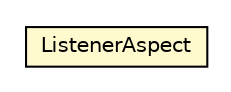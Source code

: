 #!/usr/local/bin/dot
#
# Class diagram 
# Generated by UMLGraph version 5.1 (http://www.umlgraph.org/)
#

digraph G {
	edge [fontname="Helvetica",fontsize=10,labelfontname="Helvetica",labelfontsize=10];
	node [fontname="Helvetica",fontsize=10,shape=plaintext];
	nodesep=0.25;
	ranksep=0.5;
	// org.androidtransfuse.analysis.astAnalyzer.ListenerAspect
	c47763 [label=<<table title="org.androidtransfuse.analysis.astAnalyzer.ListenerAspect" border="0" cellborder="1" cellspacing="0" cellpadding="2" port="p" bgcolor="lemonChiffon" href="./ListenerAspect.html">
		<tr><td><table border="0" cellspacing="0" cellpadding="1">
<tr><td align="center" balign="center"> ListenerAspect </td></tr>
		</table></td></tr>
		</table>>, fontname="Helvetica", fontcolor="black", fontsize=10.0];
}

